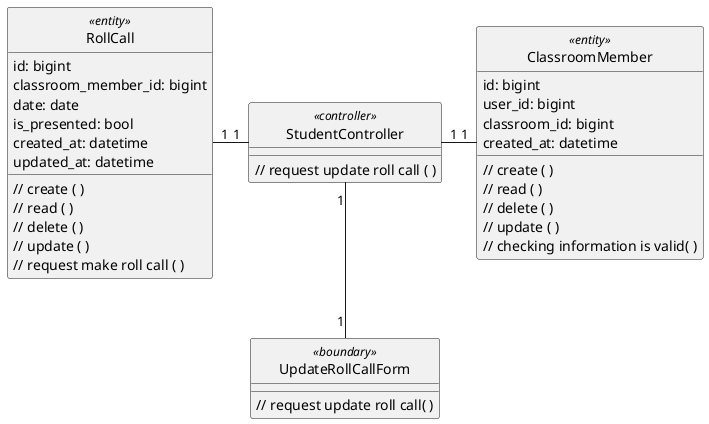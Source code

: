 @startuml updateRollCall

class RollCall <<entity>> {
    id: bigint
    classroom_member_id: bigint
    date: date
    is_presented: bool
    created_at: datetime
    updated_at: datetime

    // create ( )
    // read ( )
    // delete ( )
    // update ( )
    // request make roll call ( )
}

class ClassroomMember <<entity>> {
    id: bigint
    user_id: bigint
    classroom_id: bigint
    created_at: datetime

    // create ( )
    // read ( )
    // delete ( )
    // update ( )
    // checking information is valid( )
}

class UpdateRollCallForm <<boundary>> {
    // request update roll call( )
}

class StudentController <<controller>> {
    // request update roll call ( )
}

hide RollCall <<entity>> circle
hide UpdateRollCallForm <<boundary>> circle
hide StudentController <<controller>> circle

StudentController "1" -left- "1" RollCall
StudentController "1" -right- "1" ClassroomMember
StudentController "1" -down- "1" UpdateRollCallForm



@enduml
